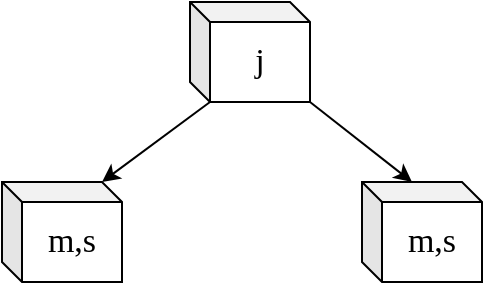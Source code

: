 <mxfile version="15.5.6" type="github">
  <diagram id="sucEhaXR1P-CHoPhd8ZA" name="Page-1">
    <mxGraphModel dx="946" dy="522" grid="1" gridSize="10" guides="1" tooltips="1" connect="1" arrows="1" fold="1" page="1" pageScale="1" pageWidth="827" pageHeight="1169" math="0" shadow="0">
      <root>
        <mxCell id="0" />
        <mxCell id="1" parent="0" />
        <mxCell id="Rzt5AbDcpFRBtSVwKlO6-7" style="rounded=0;orthogonalLoop=1;jettySize=auto;html=1;exitX=1;exitY=1;exitDx=0;exitDy=0;exitPerimeter=0;entryX=0;entryY=0;entryDx=25;entryDy=0;entryPerimeter=0;fontFamily=Comic Sans MS;fontSize=17;" edge="1" parent="1" source="Rzt5AbDcpFRBtSVwKlO6-4" target="Rzt5AbDcpFRBtSVwKlO6-6">
          <mxGeometry relative="1" as="geometry" />
        </mxCell>
        <mxCell id="Rzt5AbDcpFRBtSVwKlO6-8" style="edgeStyle=none;rounded=0;orthogonalLoop=1;jettySize=auto;html=1;exitX=0;exitY=0;exitDx=10;exitDy=50;exitPerimeter=0;entryX=0;entryY=0;entryDx=50;entryDy=0;entryPerimeter=0;fontFamily=Comic Sans MS;fontSize=17;" edge="1" parent="1" source="Rzt5AbDcpFRBtSVwKlO6-4" target="Rzt5AbDcpFRBtSVwKlO6-5">
          <mxGeometry relative="1" as="geometry" />
        </mxCell>
        <mxCell id="Rzt5AbDcpFRBtSVwKlO6-4" value="&lt;p&gt;&lt;font style=&quot;font-size: 17px&quot; face=&quot;Comic Sans MS&quot;&gt;j&lt;/font&gt;&lt;/p&gt;" style="shape=cube;whiteSpace=wrap;html=1;boundedLbl=1;backgroundOutline=1;darkOpacity=0.05;darkOpacity2=0.1;fontSize=14;size=10;" vertex="1" parent="1">
          <mxGeometry x="354" y="60" width="60" height="50" as="geometry" />
        </mxCell>
        <mxCell id="Rzt5AbDcpFRBtSVwKlO6-5" value="&lt;p&gt;&lt;font style=&quot;font-size: 17px&quot; face=&quot;Comic Sans MS&quot;&gt;m,s&lt;/font&gt;&lt;/p&gt;" style="shape=cube;whiteSpace=wrap;html=1;boundedLbl=1;backgroundOutline=1;darkOpacity=0.05;darkOpacity2=0.1;fontSize=14;size=10;" vertex="1" parent="1">
          <mxGeometry x="260" y="150" width="60" height="50" as="geometry" />
        </mxCell>
        <mxCell id="Rzt5AbDcpFRBtSVwKlO6-6" value="&lt;p&gt;&lt;font style=&quot;font-size: 17px&quot; face=&quot;Comic Sans MS&quot;&gt;m,s&lt;/font&gt;&lt;/p&gt;" style="shape=cube;whiteSpace=wrap;html=1;boundedLbl=1;backgroundOutline=1;darkOpacity=0.05;darkOpacity2=0.1;fontSize=14;size=10;" vertex="1" parent="1">
          <mxGeometry x="440" y="150" width="60" height="50" as="geometry" />
        </mxCell>
      </root>
    </mxGraphModel>
  </diagram>
</mxfile>
